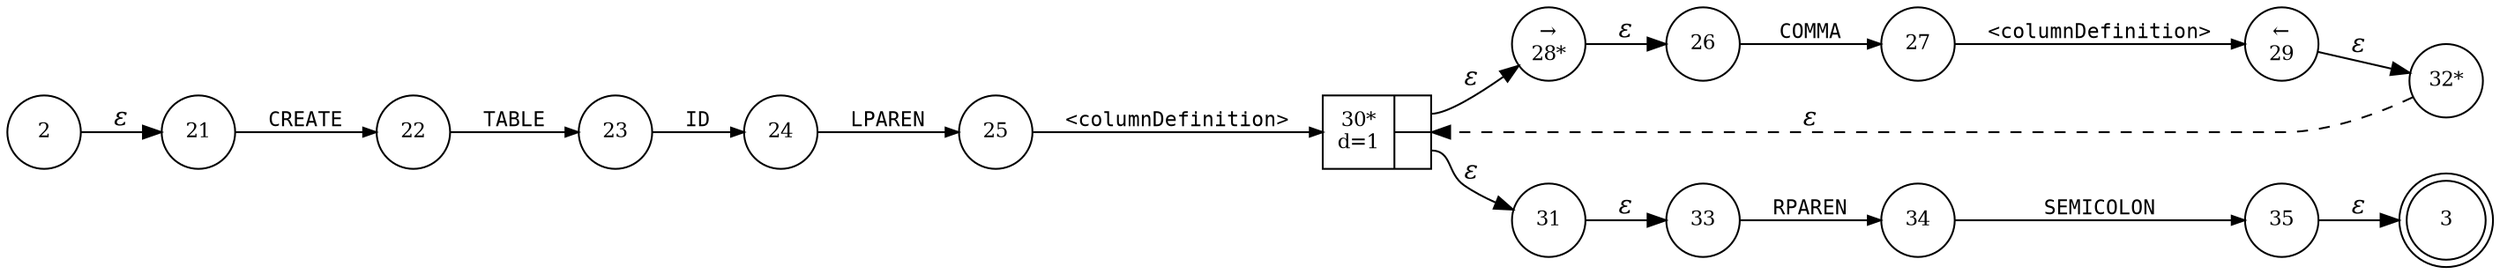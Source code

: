 digraph ATN {
rankdir=LR;
s3[fontsize=11, label="3", shape=doublecircle, fixedsize=true, width=.6];
s32[fontsize=11,label="32*", shape=circle, fixedsize=true, width=.55, peripheries=1];
s33[fontsize=11,label="33", shape=circle, fixedsize=true, width=.55, peripheries=1];
s2[fontsize=11,label="2", shape=circle, fixedsize=true, width=.55, peripheries=1];
s34[fontsize=11,label="34", shape=circle, fixedsize=true, width=.55, peripheries=1];
s35[fontsize=11,label="35", shape=circle, fixedsize=true, width=.55, peripheries=1];
s21[fontsize=11,label="21", shape=circle, fixedsize=true, width=.55, peripheries=1];
s22[fontsize=11,label="22", shape=circle, fixedsize=true, width=.55, peripheries=1];
s23[fontsize=11,label="23", shape=circle, fixedsize=true, width=.55, peripheries=1];
s24[fontsize=11,label="24", shape=circle, fixedsize=true, width=.55, peripheries=1];
s25[fontsize=11,label="25", shape=circle, fixedsize=true, width=.55, peripheries=1];
s26[fontsize=11,label="26", shape=circle, fixedsize=true, width=.55, peripheries=1];
s27[fontsize=11,label="27", shape=circle, fixedsize=true, width=.55, peripheries=1];
s28[fontsize=11,label="&rarr;\n28*", shape=circle, fixedsize=true, width=.55, peripheries=1];
s29[fontsize=11,label="&larr;\n29", shape=circle, fixedsize=true, width=.55, peripheries=1];
s30[fontsize=11,label="{30*\nd=1|{<p0>|<p1>}}", shape=record, fixedsize=false, peripheries=1];
s31[fontsize=11,label="31", shape=circle, fixedsize=true, width=.55, peripheries=1];
s2 -> s21 [fontname="Times-Italic", label="&epsilon;"];
s21 -> s22 [fontsize=11, fontname="Courier", arrowsize=.7, label = "CREATE", arrowhead = normal];
s22 -> s23 [fontsize=11, fontname="Courier", arrowsize=.7, label = "TABLE", arrowhead = normal];
s23 -> s24 [fontsize=11, fontname="Courier", arrowsize=.7, label = "ID", arrowhead = normal];
s24 -> s25 [fontsize=11, fontname="Courier", arrowsize=.7, label = "LPAREN", arrowhead = normal];
s25 -> s30 [fontsize=11, fontname="Courier", arrowsize=.7, label = "<columnDefinition>", arrowhead = normal];
s30:p0 -> s28 [fontname="Times-Italic", label="&epsilon;"];
s30:p1 -> s31 [fontname="Times-Italic", label="&epsilon;"];
s28 -> s26 [fontname="Times-Italic", label="&epsilon;"];
s31 -> s33 [fontname="Times-Italic", label="&epsilon;"];
s26 -> s27 [fontsize=11, fontname="Courier", arrowsize=.7, label = "COMMA", arrowhead = normal];
s33 -> s34 [fontsize=11, fontname="Courier", arrowsize=.7, label = "RPAREN", arrowhead = normal];
s27 -> s29 [fontsize=11, fontname="Courier", arrowsize=.7, label = "<columnDefinition>", arrowhead = normal];
s34 -> s35 [fontsize=11, fontname="Courier", arrowsize=.7, label = "SEMICOLON", arrowhead = normal];
s29 -> s32 [fontname="Times-Italic", label="&epsilon;"];
s35 -> s3 [fontname="Times-Italic", label="&epsilon;"];
s32 -> s30 [fontname="Times-Italic", label="&epsilon;", style="dashed"];
}